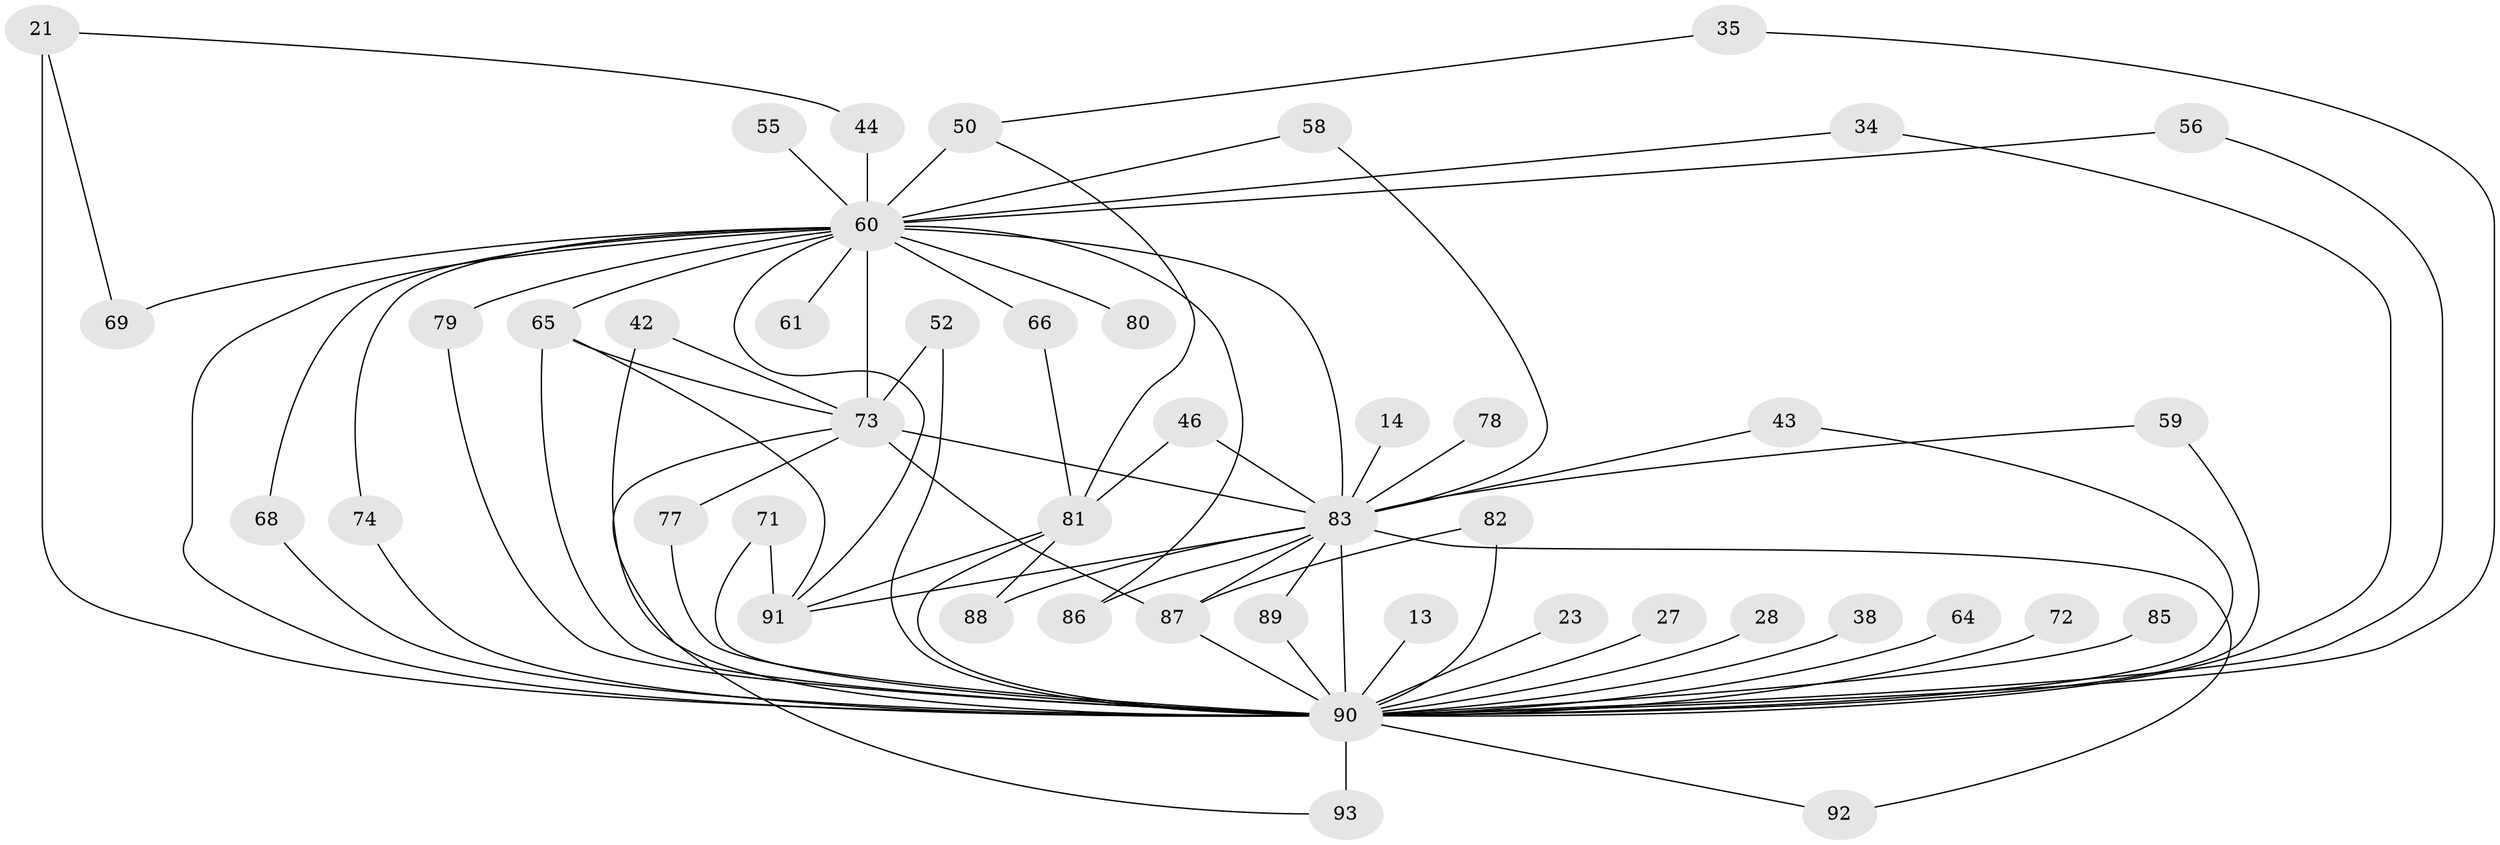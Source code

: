 // original degree distribution, {23: 0.021505376344086023, 19: 0.021505376344086023, 20: 0.021505376344086023, 16: 0.021505376344086023, 27: 0.010752688172043012, 18: 0.010752688172043012, 5: 0.053763440860215055, 3: 0.15053763440860216, 2: 0.5698924731182796, 4: 0.0967741935483871, 6: 0.021505376344086023}
// Generated by graph-tools (version 1.1) at 2025/48/03/04/25 21:48:10]
// undirected, 46 vertices, 78 edges
graph export_dot {
graph [start="1"]
  node [color=gray90,style=filled];
  13;
  14;
  21 [super="+17"];
  23;
  27;
  28;
  34;
  35;
  38;
  42;
  43;
  44 [super="+36"];
  46;
  50 [super="+15"];
  52;
  55;
  56;
  58;
  59;
  60 [super="+54+8"];
  61;
  64;
  65 [super="+62+24+48+63"];
  66;
  68;
  69;
  71;
  72;
  73 [super="+16+70"];
  74;
  77;
  78;
  79;
  80;
  81 [super="+53+19+51"];
  82 [super="+47+33"];
  83 [super="+18+37+7"];
  85;
  86 [super="+49+45"];
  87 [super="+67+76"];
  88;
  89;
  90 [super="+57+10+9"];
  91 [super="+84+32"];
  92;
  93 [super="+12"];
  13 -- 90 [weight=2];
  14 -- 83 [weight=2];
  21 -- 69;
  21 -- 44;
  21 -- 90 [weight=3];
  23 -- 90 [weight=2];
  27 -- 90;
  28 -- 90 [weight=2];
  34 -- 60;
  34 -- 90;
  35 -- 50;
  35 -- 90;
  38 -- 90 [weight=2];
  42 -- 90;
  42 -- 73;
  43 -- 90;
  43 -- 83;
  44 -- 60 [weight=2];
  46 -- 81;
  46 -- 83;
  50 -- 60 [weight=3];
  50 -- 81;
  52 -- 90;
  52 -- 73;
  55 -- 60;
  56 -- 60;
  56 -- 90;
  58 -- 60;
  58 -- 83;
  59 -- 90;
  59 -- 83;
  60 -- 83 [weight=14];
  60 -- 61 [weight=2];
  60 -- 66;
  60 -- 68;
  60 -- 69;
  60 -- 74;
  60 -- 79;
  60 -- 80 [weight=2];
  60 -- 65 [weight=2];
  60 -- 91;
  60 -- 86 [weight=3];
  60 -- 90 [weight=13];
  60 -- 73 [weight=6];
  64 -- 90;
  65 -- 91;
  65 -- 90 [weight=2];
  65 -- 73 [weight=3];
  66 -- 81;
  68 -- 90;
  71 -- 91;
  71 -- 90;
  72 -- 90 [weight=2];
  73 -- 77;
  73 -- 87;
  73 -- 93;
  73 -- 83;
  74 -- 90;
  77 -- 90;
  78 -- 83 [weight=2];
  79 -- 90;
  81 -- 88;
  81 -- 91;
  81 -- 90 [weight=4];
  82 -- 87;
  82 -- 90 [weight=4];
  83 -- 90 [weight=15];
  83 -- 86;
  83 -- 88;
  83 -- 89;
  83 -- 91 [weight=3];
  83 -- 92;
  83 -- 87 [weight=2];
  85 -- 90 [weight=2];
  87 -- 90;
  89 -- 90;
  90 -- 92;
  90 -- 93 [weight=2];
}
